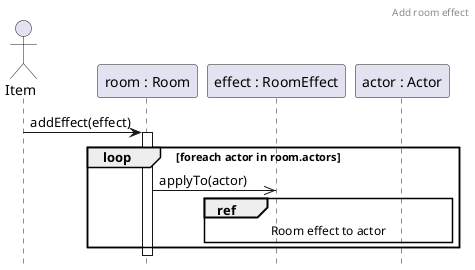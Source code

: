 @startuml AddRoomEffect
header Add room effect
hide footbox

actor item as "Item"
participant room as "room : Room"
participant effect as "effect : RoomEffect"
participant actor as "actor : Actor"

item -> room ++ : addEffect(effect)

/' 
az a baj, hogy ezt úgy kéne, hogy a tick használja a loopot
mert különben nem tudjuk jelezni, hogy használni kell a
gázmaszkot

de akkor az add room effect csak egy nyílból állna
'/

loop foreach actor in room.actors
    room ->>  effect : applyTo(actor)
    ref over effect, actor
        Room effect to actor
    end ref
end


@enduml